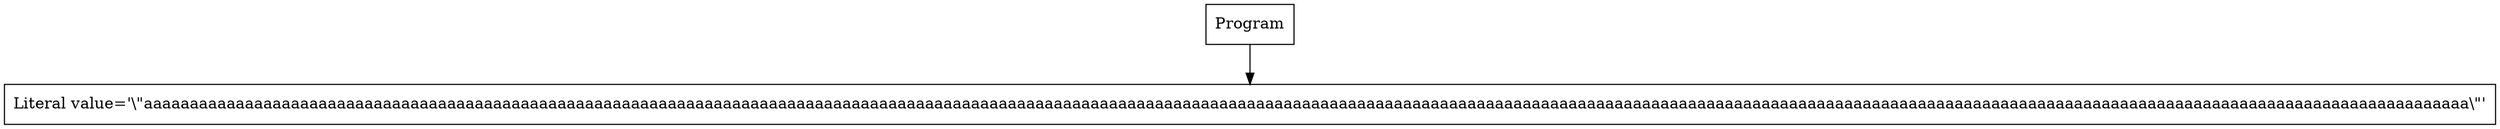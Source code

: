 digraph AST {
1 [shape=box, label="Literal value='\\\"aaaaaaaaaaaaaaaaaaaaaaaaaaaaaaaaaaaaaaaaaaaaaaaaaaaaaaaaaaaaaaaaaaaaaaaaaaaaaaaaaaaaaaaaaaaaaaaaaaaaaaaaaaaaaaaaaaaaaaaaaaaaaaaaaaaaaaaaaaaaaaaaaaaaaaaaaaaaaaaaaaaaaaaaaaaaaaaaaaaaaaaaaaaaaaaaaaaaaaaaaaaaaaaaaaaaaaaaaaaaaaaaaaaaaaaaaaaaaaaaaaaaaaaaaaaaa\\\"'"];
0 [shape=box, label="Program"];
0 -> 1;
}
